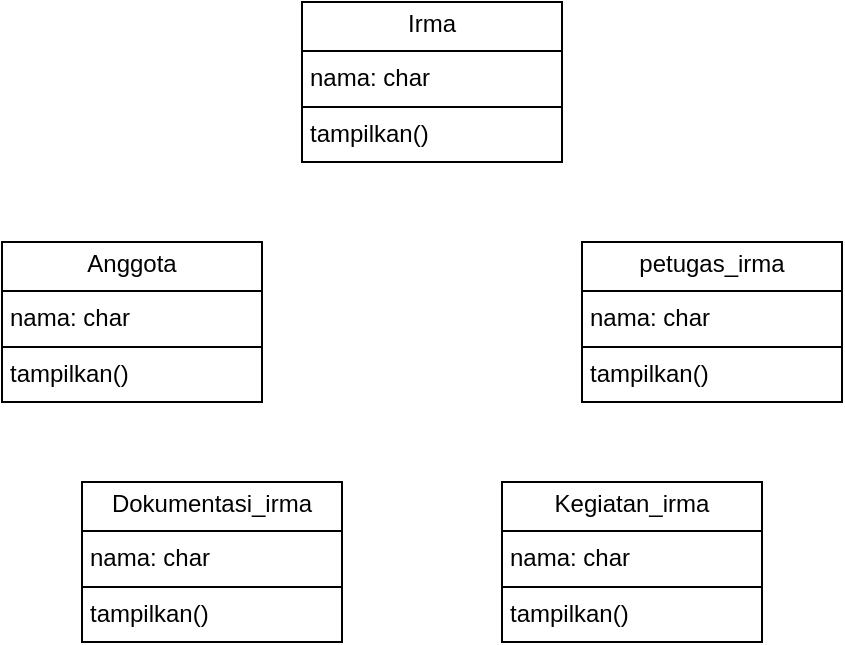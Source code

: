 <mxfile version="24.7.12">
  <diagram name="Page-1" id="0v-W38Z8ykqCBfGKfMDX">
    <mxGraphModel dx="1058" dy="623" grid="1" gridSize="10" guides="1" tooltips="1" connect="1" arrows="1" fold="1" page="1" pageScale="1" pageWidth="850" pageHeight="1100" math="0" shadow="0">
      <root>
        <mxCell id="0" />
        <mxCell id="1" parent="0" />
        <mxCell id="2yPYqYNkm-5YXehRgjWg-1" value="&lt;p style=&quot;text-align: center; margin: 4px 0px 0px;&quot;&gt;Anggota&lt;/p&gt;&lt;hr size=&quot;1&quot; style=&quot;border-style:solid;&quot;&gt;&lt;p style=&quot;margin:0px;margin-left:4px;&quot;&gt;nama: char&lt;/p&gt;&lt;hr size=&quot;1&quot; style=&quot;border-style:solid;&quot;&gt;&lt;p style=&quot;margin:0px;margin-left:4px;&quot;&gt;tampilkan()&lt;/p&gt;" style="verticalAlign=top;align=left;overflow=fill;html=1;whiteSpace=wrap;" vertex="1" parent="1">
          <mxGeometry x="190" y="200" width="130" height="80" as="geometry" />
        </mxCell>
        <mxCell id="2yPYqYNkm-5YXehRgjWg-8" value="&lt;p style=&quot;text-align: center; margin: 4px 0px 0px;&quot;&gt;petugas_irma&lt;/p&gt;&lt;hr size=&quot;1&quot; style=&quot;border-style:solid;&quot;&gt;&lt;p style=&quot;margin:0px;margin-left:4px;&quot;&gt;nama: char&lt;/p&gt;&lt;hr size=&quot;1&quot; style=&quot;border-style:solid;&quot;&gt;&lt;p style=&quot;margin:0px;margin-left:4px;&quot;&gt;tampilkan()&lt;/p&gt;" style="verticalAlign=top;align=left;overflow=fill;html=1;whiteSpace=wrap;" vertex="1" parent="1">
          <mxGeometry x="480" y="200" width="130" height="80" as="geometry" />
        </mxCell>
        <mxCell id="2yPYqYNkm-5YXehRgjWg-10" value="&lt;p style=&quot;text-align: center; margin: 4px 0px 0px;&quot;&gt;Irma&lt;/p&gt;&lt;hr size=&quot;1&quot; style=&quot;border-style:solid;&quot;&gt;&lt;p style=&quot;margin:0px;margin-left:4px;&quot;&gt;nama: char&lt;/p&gt;&lt;hr size=&quot;1&quot; style=&quot;border-style:solid;&quot;&gt;&lt;p style=&quot;margin:0px;margin-left:4px;&quot;&gt;tampilkan()&lt;/p&gt;" style="verticalAlign=top;align=left;overflow=fill;html=1;whiteSpace=wrap;" vertex="1" parent="1">
          <mxGeometry x="340" y="80" width="130" height="80" as="geometry" />
        </mxCell>
        <mxCell id="2yPYqYNkm-5YXehRgjWg-12" value="&lt;p style=&quot;text-align: center; margin: 4px 0px 0px;&quot;&gt;Kegiatan_irma&lt;/p&gt;&lt;hr size=&quot;1&quot; style=&quot;border-style:solid;&quot;&gt;&lt;p style=&quot;margin:0px;margin-left:4px;&quot;&gt;nama: char&lt;/p&gt;&lt;hr size=&quot;1&quot; style=&quot;border-style:solid;&quot;&gt;&lt;p style=&quot;margin:0px;margin-left:4px;&quot;&gt;tampilkan()&lt;/p&gt;" style="verticalAlign=top;align=left;overflow=fill;html=1;whiteSpace=wrap;" vertex="1" parent="1">
          <mxGeometry x="440" y="320" width="130" height="80" as="geometry" />
        </mxCell>
        <mxCell id="2yPYqYNkm-5YXehRgjWg-13" value="&lt;p style=&quot;text-align: center; margin: 4px 0px 0px;&quot;&gt;Dokumentasi_irma&lt;/p&gt;&lt;hr size=&quot;1&quot; style=&quot;border-style:solid;&quot;&gt;&lt;p style=&quot;margin:0px;margin-left:4px;&quot;&gt;nama: char&lt;/p&gt;&lt;hr size=&quot;1&quot; style=&quot;border-style:solid;&quot;&gt;&lt;p style=&quot;margin:0px;margin-left:4px;&quot;&gt;tampilkan()&lt;/p&gt;" style="verticalAlign=top;align=left;overflow=fill;html=1;whiteSpace=wrap;" vertex="1" parent="1">
          <mxGeometry x="230" y="320" width="130" height="80" as="geometry" />
        </mxCell>
      </root>
    </mxGraphModel>
  </diagram>
</mxfile>
